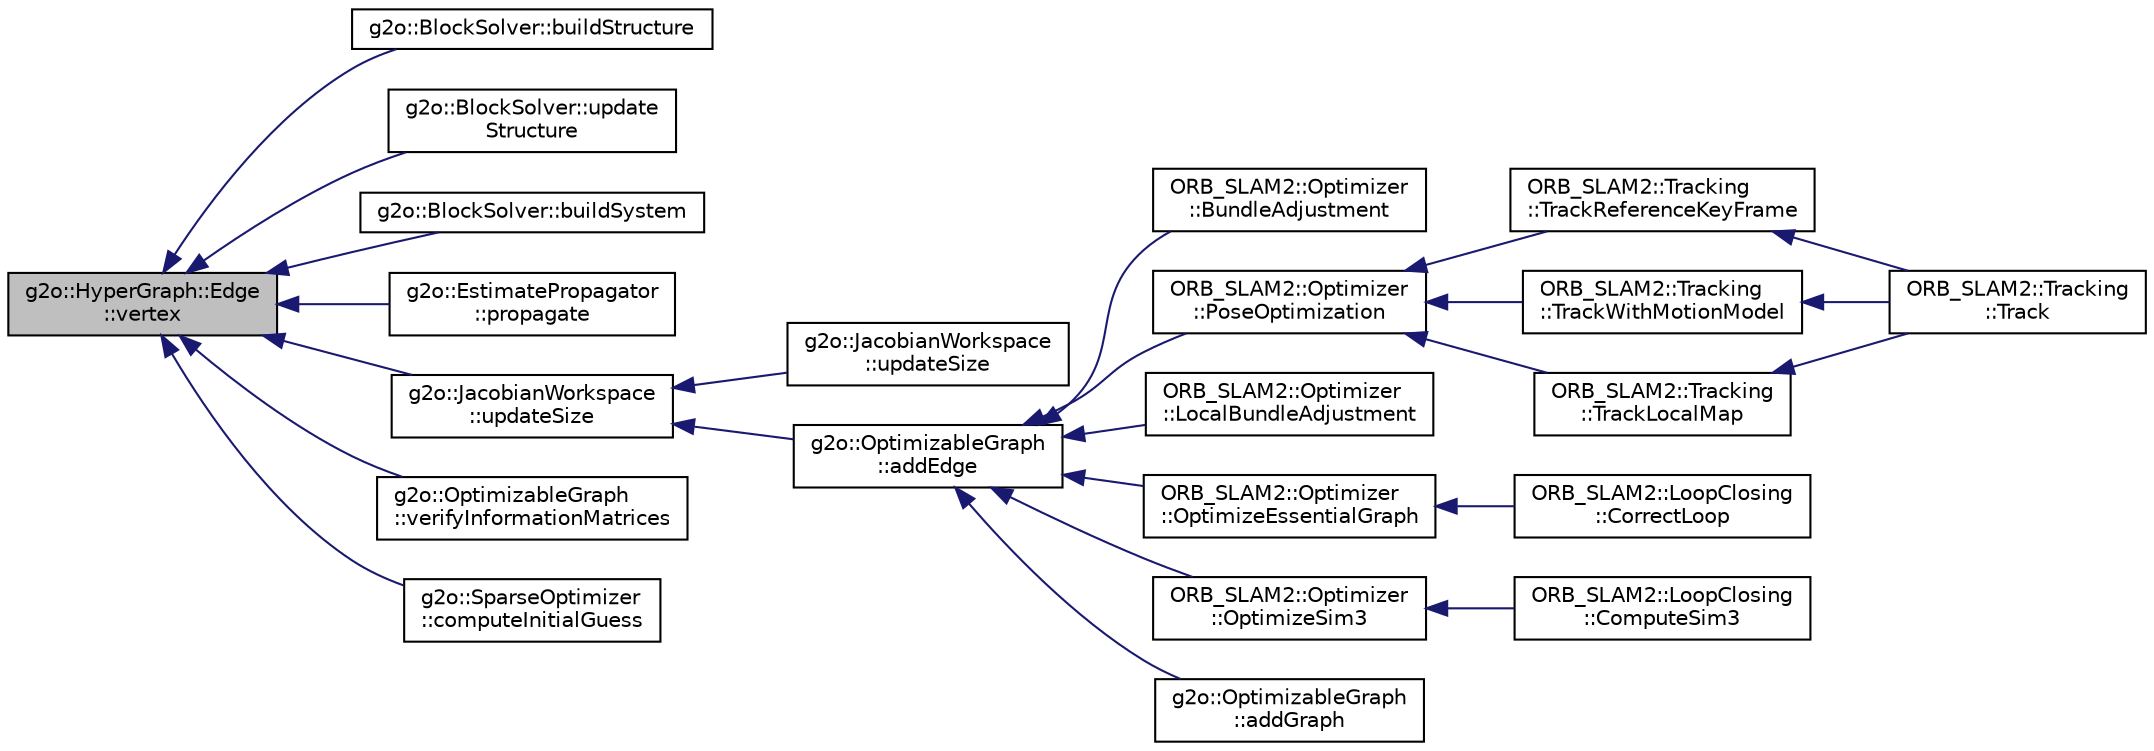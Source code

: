 digraph "g2o::HyperGraph::Edge::vertex"
{
  edge [fontname="Helvetica",fontsize="10",labelfontname="Helvetica",labelfontsize="10"];
  node [fontname="Helvetica",fontsize="10",shape=record];
  rankdir="LR";
  Node22 [label="g2o::HyperGraph::Edge\l::vertex",height=0.2,width=0.4,color="black", fillcolor="grey75", style="filled", fontcolor="black"];
  Node22 -> Node23 [dir="back",color="midnightblue",fontsize="10",style="solid",fontname="Helvetica"];
  Node23 [label="g2o::BlockSolver::buildStructure",height=0.2,width=0.4,color="black", fillcolor="white", style="filled",URL="$classg2o_1_1_block_solver.html#a17e4392d3cca9a9d7cf38bb46d073b86"];
  Node22 -> Node24 [dir="back",color="midnightblue",fontsize="10",style="solid",fontname="Helvetica"];
  Node24 [label="g2o::BlockSolver::update\lStructure",height=0.2,width=0.4,color="black", fillcolor="white", style="filled",URL="$classg2o_1_1_block_solver.html#a662473598270cdf89075607f87440759"];
  Node22 -> Node25 [dir="back",color="midnightblue",fontsize="10",style="solid",fontname="Helvetica"];
  Node25 [label="g2o::BlockSolver::buildSystem",height=0.2,width=0.4,color="black", fillcolor="white", style="filled",URL="$classg2o_1_1_block_solver.html#a2654a8d52f38e5ce23720a8de302e2e7"];
  Node22 -> Node26 [dir="back",color="midnightblue",fontsize="10",style="solid",fontname="Helvetica"];
  Node26 [label="g2o::EstimatePropagator\l::propagate",height=0.2,width=0.4,color="black", fillcolor="white", style="filled",URL="$classg2o_1_1_estimate_propagator.html#ae24b104ec3e8162bc75a70db9941f342"];
  Node22 -> Node27 [dir="back",color="midnightblue",fontsize="10",style="solid",fontname="Helvetica"];
  Node27 [label="g2o::JacobianWorkspace\l::updateSize",height=0.2,width=0.4,color="black", fillcolor="white", style="filled",URL="$classg2o_1_1_jacobian_workspace.html#a2d16ad6db1a51aa93c806cc9c06e223f"];
  Node27 -> Node28 [dir="back",color="midnightblue",fontsize="10",style="solid",fontname="Helvetica"];
  Node28 [label="g2o::JacobianWorkspace\l::updateSize",height=0.2,width=0.4,color="black", fillcolor="white", style="filled",URL="$classg2o_1_1_jacobian_workspace.html#ae3d715bd25e196d8db81661ef0fbd09b"];
  Node27 -> Node29 [dir="back",color="midnightblue",fontsize="10",style="solid",fontname="Helvetica"];
  Node29 [label="g2o::OptimizableGraph\l::addEdge",height=0.2,width=0.4,color="black", fillcolor="white", style="filled",URL="$structg2o_1_1_optimizable_graph.html#a6831ed69fce3dba691f53302a2813070"];
  Node29 -> Node30 [dir="back",color="midnightblue",fontsize="10",style="solid",fontname="Helvetica"];
  Node30 [label="ORB_SLAM2::Optimizer\l::BundleAdjustment",height=0.2,width=0.4,color="black", fillcolor="white", style="filled",URL="$class_o_r_b___s_l_a_m2_1_1_optimizer.html#aac6bf926792ed8a013d64897879a89ec",tooltip="bundle adjustment Optimization "];
  Node29 -> Node31 [dir="back",color="midnightblue",fontsize="10",style="solid",fontname="Helvetica"];
  Node31 [label="ORB_SLAM2::Optimizer\l::PoseOptimization",height=0.2,width=0.4,color="black", fillcolor="white", style="filled",URL="$class_o_r_b___s_l_a_m2_1_1_optimizer.html#a7415d78b8a2323b88e108fa1ea3bf2d3",tooltip="Pose Only Optimization. "];
  Node31 -> Node32 [dir="back",color="midnightblue",fontsize="10",style="solid",fontname="Helvetica"];
  Node32 [label="ORB_SLAM2::Tracking\l::TrackReferenceKeyFrame",height=0.2,width=0.4,color="black", fillcolor="white", style="filled",URL="$class_o_r_b___s_l_a_m2_1_1_tracking.html#a737c5409c93844353561a0fe724ed1c2",tooltip="对参考关键帧的MapPoints进行跟踪 "];
  Node32 -> Node33 [dir="back",color="midnightblue",fontsize="10",style="solid",fontname="Helvetica"];
  Node33 [label="ORB_SLAM2::Tracking\l::Track",height=0.2,width=0.4,color="black", fillcolor="white", style="filled",URL="$class_o_r_b___s_l_a_m2_1_1_tracking.html#af1f2c9c533642d8c33854540e90d1918",tooltip="Main tracking function. It is independent of the input sensor. "];
  Node31 -> Node34 [dir="back",color="midnightblue",fontsize="10",style="solid",fontname="Helvetica"];
  Node34 [label="ORB_SLAM2::Tracking\l::TrackWithMotionModel",height=0.2,width=0.4,color="black", fillcolor="white", style="filled",URL="$class_o_r_b___s_l_a_m2_1_1_tracking.html#aca19f1d69b30a6c6e49281d422ac8298",tooltip="根据匀速度模型对上一帧的MapPoints进行跟踪 "];
  Node34 -> Node33 [dir="back",color="midnightblue",fontsize="10",style="solid",fontname="Helvetica"];
  Node31 -> Node35 [dir="back",color="midnightblue",fontsize="10",style="solid",fontname="Helvetica"];
  Node35 [label="ORB_SLAM2::Tracking\l::TrackLocalMap",height=0.2,width=0.4,color="black", fillcolor="white", style="filled",URL="$class_o_r_b___s_l_a_m2_1_1_tracking.html#af670c614f4e10d58c9f7aad9865b5c08",tooltip="对Local Map的MapPoints进行跟踪 "];
  Node35 -> Node33 [dir="back",color="midnightblue",fontsize="10",style="solid",fontname="Helvetica"];
  Node29 -> Node36 [dir="back",color="midnightblue",fontsize="10",style="solid",fontname="Helvetica"];
  Node36 [label="ORB_SLAM2::Optimizer\l::LocalBundleAdjustment",height=0.2,width=0.4,color="black", fillcolor="white", style="filled",URL="$class_o_r_b___s_l_a_m2_1_1_optimizer.html#ab70e0b4f366b65a0c1ae8b2def19d339",tooltip="Local Bundle Adjustment. "];
  Node29 -> Node37 [dir="back",color="midnightblue",fontsize="10",style="solid",fontname="Helvetica"];
  Node37 [label="ORB_SLAM2::Optimizer\l::OptimizeEssentialGraph",height=0.2,width=0.4,color="black", fillcolor="white", style="filled",URL="$class_o_r_b___s_l_a_m2_1_1_optimizer.html#a5a53ab409feed7f92547eb79a2d7f6e9",tooltip="闭环检测后，EssentialGraph优化 "];
  Node37 -> Node38 [dir="back",color="midnightblue",fontsize="10",style="solid",fontname="Helvetica"];
  Node38 [label="ORB_SLAM2::LoopClosing\l::CorrectLoop",height=0.2,width=0.4,color="black", fillcolor="white", style="filled",URL="$class_o_r_b___s_l_a_m2_1_1_loop_closing.html#aa007e0678582ec0de5d71280d23af540",tooltip="闭环 "];
  Node29 -> Node39 [dir="back",color="midnightblue",fontsize="10",style="solid",fontname="Helvetica"];
  Node39 [label="ORB_SLAM2::Optimizer\l::OptimizeSim3",height=0.2,width=0.4,color="black", fillcolor="white", style="filled",URL="$class_o_r_b___s_l_a_m2_1_1_optimizer.html#a91fbb960965c99e9802a5de45515813c",tooltip="形成闭环时进行Sim3优化 "];
  Node39 -> Node40 [dir="back",color="midnightblue",fontsize="10",style="solid",fontname="Helvetica"];
  Node40 [label="ORB_SLAM2::LoopClosing\l::ComputeSim3",height=0.2,width=0.4,color="black", fillcolor="white", style="filled",URL="$class_o_r_b___s_l_a_m2_1_1_loop_closing.html#ab4fcf814eed5b5dd2aec96454561b078",tooltip="计算当前帧与闭环帧的Sim3变换等 "];
  Node29 -> Node41 [dir="back",color="midnightblue",fontsize="10",style="solid",fontname="Helvetica"];
  Node41 [label="g2o::OptimizableGraph\l::addGraph",height=0.2,width=0.4,color="black", fillcolor="white", style="filled",URL="$structg2o_1_1_optimizable_graph.html#acea1342d9ab0bf717710c8f78b74ff25",tooltip="adds all edges and vertices of the graph g to this graph. "];
  Node22 -> Node42 [dir="back",color="midnightblue",fontsize="10",style="solid",fontname="Helvetica"];
  Node42 [label="g2o::OptimizableGraph\l::verifyInformationMatrices",height=0.2,width=0.4,color="black", fillcolor="white", style="filled",URL="$structg2o_1_1_optimizable_graph.html#a23dbb64bd31deb3952d4149518e663ce"];
  Node22 -> Node43 [dir="back",color="midnightblue",fontsize="10",style="solid",fontname="Helvetica"];
  Node43 [label="g2o::SparseOptimizer\l::computeInitialGuess",height=0.2,width=0.4,color="black", fillcolor="white", style="filled",URL="$classg2o_1_1_sparse_optimizer.html#a2fba11c8572fce4a8c1bcca4fa3e43fb"];
}

